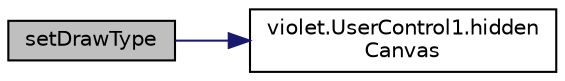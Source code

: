 digraph "setDrawType"
{
 // LATEX_PDF_SIZE
  edge [fontname="Helvetica",fontsize="10",labelfontname="Helvetica",labelfontsize="10"];
  node [fontname="Helvetica",fontsize="10",shape=record];
  rankdir="LR";
  Node64 [label="setDrawType",height=0.2,width=0.4,color="black", fillcolor="grey75", style="filled", fontcolor="black",tooltip="設定目前動作"];
  Node64 -> Node65 [color="midnightblue",fontsize="10",style="solid",fontname="Helvetica"];
  Node65 [label="violet.UserControl1.hidden\lCanvas",height=0.2,width=0.4,color="black", fillcolor="white", style="filled",URL="$classviolet_1_1UserControl1.html#a627a75487e3e1290de15298da69aae31",tooltip="隱藏myControl"];
}
